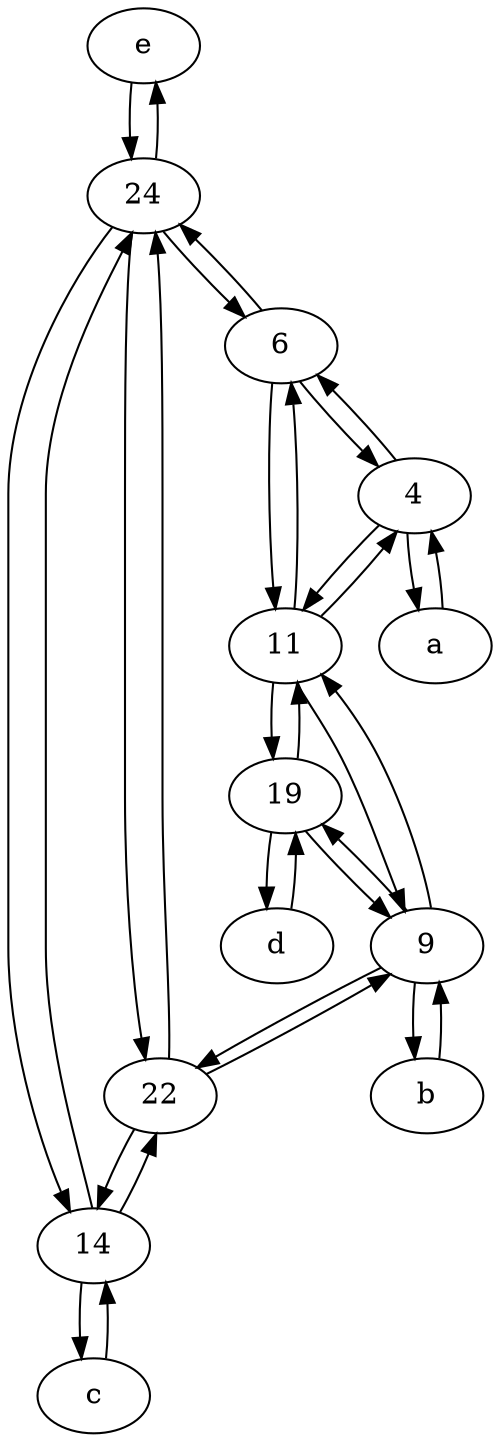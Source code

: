 digraph  {
	e [pos="30,50!"];
	24;
	d [pos="20,30!"];
	11;
	19;
	4;
	9;
	b [pos="50,20!"];
	22;
	a [pos="40,10!"];
	c [pos="20,10!"];
	14;
	6;
	9 -> 11;
	19 -> 11;
	22 -> 14;
	22 -> 24;
	6 -> 4;
	6 -> 11;
	4 -> 11;
	24 -> 14;
	b -> 9;
	6 -> 24;
	22 -> 9;
	14 -> 24;
	c -> 14;
	14 -> c;
	e -> 24;
	11 -> 9;
	11 -> 4;
	19 -> d;
	4 -> 6;
	a -> 4;
	4 -> a;
	24 -> 22;
	14 -> 22;
	11 -> 19;
	d -> 19;
	24 -> 6;
	9 -> 22;
	9 -> b;
	19 -> 9;
	11 -> 6;
	9 -> 19;
	24 -> e;

	}